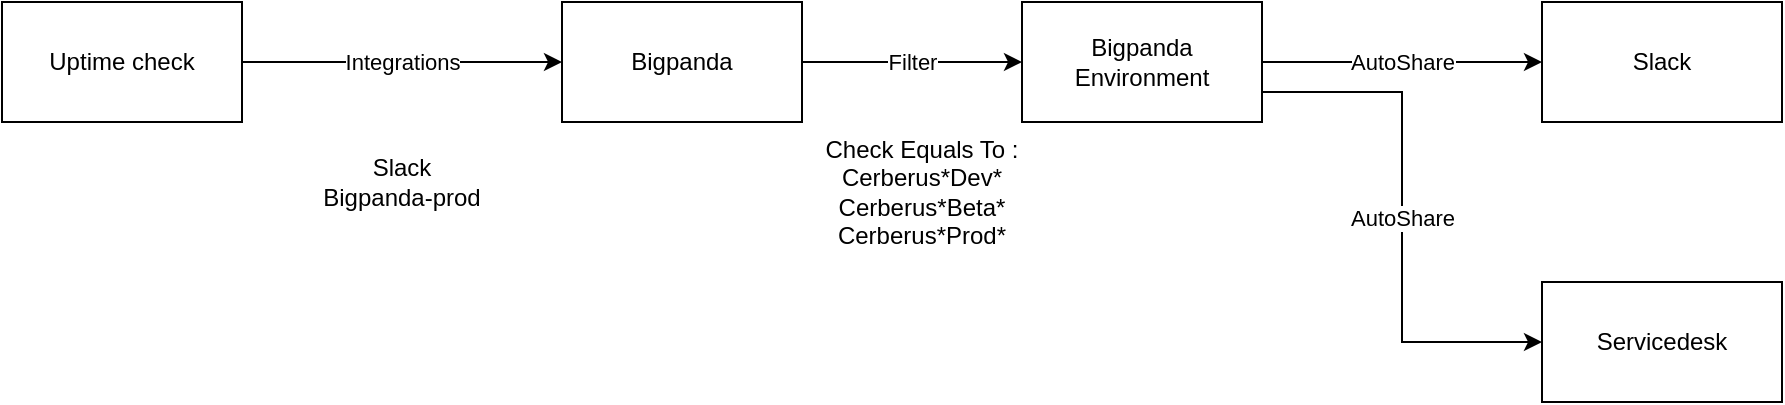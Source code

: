 <mxfile version="22.0.8" type="github">
  <diagram name="Page-1" id="S6JcJth3HH0a3yVuCKGj">
    <mxGraphModel dx="2070" dy="1046" grid="0" gridSize="10" guides="1" tooltips="1" connect="1" arrows="1" fold="1" page="0" pageScale="1" pageWidth="827" pageHeight="1169" math="0" shadow="0">
      <root>
        <mxCell id="0" />
        <mxCell id="1" parent="0" />
        <mxCell id="sHQKDCTD3Xc6LhxY6QWa-10" value="Integrations" style="edgeStyle=orthogonalEdgeStyle;rounded=0;orthogonalLoop=1;jettySize=auto;html=1;" parent="1" source="sHQKDCTD3Xc6LhxY6QWa-1" target="sHQKDCTD3Xc6LhxY6QWa-9" edge="1">
          <mxGeometry relative="1" as="geometry" />
        </mxCell>
        <mxCell id="sHQKDCTD3Xc6LhxY6QWa-1" value="Uptime check" style="rounded=0;whiteSpace=wrap;html=1;" parent="1" vertex="1">
          <mxGeometry x="-290" y="290" width="120" height="60" as="geometry" />
        </mxCell>
        <mxCell id="sHQKDCTD3Xc6LhxY6QWa-5" value="AutoShare" style="edgeStyle=orthogonalEdgeStyle;rounded=0;orthogonalLoop=1;jettySize=auto;html=1;" parent="1" source="sHQKDCTD3Xc6LhxY6QWa-2" target="sHQKDCTD3Xc6LhxY6QWa-4" edge="1">
          <mxGeometry relative="1" as="geometry" />
        </mxCell>
        <mxCell id="sHQKDCTD3Xc6LhxY6QWa-8" value="AutoShare" style="edgeStyle=orthogonalEdgeStyle;rounded=0;orthogonalLoop=1;jettySize=auto;html=1;exitX=1;exitY=0.75;exitDx=0;exitDy=0;entryX=0;entryY=0.5;entryDx=0;entryDy=0;" parent="1" source="sHQKDCTD3Xc6LhxY6QWa-2" target="sHQKDCTD3Xc6LhxY6QWa-6" edge="1">
          <mxGeometry relative="1" as="geometry" />
        </mxCell>
        <mxCell id="sHQKDCTD3Xc6LhxY6QWa-2" value="Bigpanda Environment" style="rounded=0;whiteSpace=wrap;html=1;" parent="1" vertex="1">
          <mxGeometry x="220" y="290" width="120" height="60" as="geometry" />
        </mxCell>
        <mxCell id="sHQKDCTD3Xc6LhxY6QWa-4" value="Slack" style="rounded=0;whiteSpace=wrap;html=1;" parent="1" vertex="1">
          <mxGeometry x="480" y="290" width="120" height="60" as="geometry" />
        </mxCell>
        <mxCell id="sHQKDCTD3Xc6LhxY6QWa-6" value="Servicedesk" style="rounded=0;whiteSpace=wrap;html=1;" parent="1" vertex="1">
          <mxGeometry x="480" y="430" width="120" height="60" as="geometry" />
        </mxCell>
        <mxCell id="sHQKDCTD3Xc6LhxY6QWa-11" value="Filter" style="edgeStyle=orthogonalEdgeStyle;rounded=0;orthogonalLoop=1;jettySize=auto;html=1;exitX=1;exitY=0.5;exitDx=0;exitDy=0;entryX=0;entryY=0.5;entryDx=0;entryDy=0;" parent="1" source="sHQKDCTD3Xc6LhxY6QWa-9" target="sHQKDCTD3Xc6LhxY6QWa-2" edge="1">
          <mxGeometry relative="1" as="geometry" />
        </mxCell>
        <mxCell id="sHQKDCTD3Xc6LhxY6QWa-9" value="Bigpanda" style="rounded=0;whiteSpace=wrap;html=1;" parent="1" vertex="1">
          <mxGeometry x="-10" y="290" width="120" height="60" as="geometry" />
        </mxCell>
        <mxCell id="sHQKDCTD3Xc6LhxY6QWa-12" value="Check Equals To : &lt;br&gt;Cerberus*Dev*&lt;br&gt;Cerberus*Beta*&lt;br&gt;Cerberus*Prod*" style="text;html=1;strokeColor=none;fillColor=none;align=center;verticalAlign=middle;whiteSpace=wrap;rounded=0;" parent="1" vertex="1">
          <mxGeometry x="100" y="340" width="140" height="90" as="geometry" />
        </mxCell>
        <mxCell id="sHQKDCTD3Xc6LhxY6QWa-13" value="Slack&lt;br&gt;Bigpanda-prod" style="text;html=1;strokeColor=none;fillColor=none;align=center;verticalAlign=middle;whiteSpace=wrap;rounded=0;" parent="1" vertex="1">
          <mxGeometry x="-170" y="340" width="160" height="80" as="geometry" />
        </mxCell>
      </root>
    </mxGraphModel>
  </diagram>
</mxfile>
